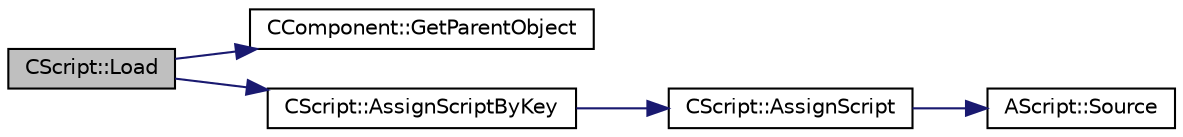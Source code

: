 digraph "CScript::Load"
{
 // LATEX_PDF_SIZE
  edge [fontname="Helvetica",fontsize="10",labelfontname="Helvetica",labelfontsize="10"];
  node [fontname="Helvetica",fontsize="10",shape=record];
  rankdir="LR";
  Node23 [label="CScript::Load",height=0.2,width=0.4,color="black", fillcolor="grey75", style="filled", fontcolor="black",tooltip="loads the component from saved state"];
  Node23 -> Node24 [color="midnightblue",fontsize="10",style="solid",fontname="Helvetica"];
  Node24 [label="CComponent::GetParentObject",height=0.2,width=0.4,color="black", fillcolor="white", style="filled",URL="$class_c_component.html#a460c951a4f15f3d4af3cb7216ab838d9",tooltip="parent object accessor"];
  Node23 -> Node25 [color="midnightblue",fontsize="10",style="solid",fontname="Helvetica"];
  Node25 [label="CScript::AssignScriptByKey",height=0.2,width=0.4,color="black", fillcolor="white", style="filled",URL="$class_c_script.html#a6dbae7090411b8b06124f054680ef991",tooltip="script mutator using factory key"];
  Node25 -> Node26 [color="midnightblue",fontsize="10",style="solid",fontname="Helvetica"];
  Node26 [label="CScript::AssignScript",height=0.2,width=0.4,color="black", fillcolor="white", style="filled",URL="$class_c_script.html#a3453293c2e800dd3b708cabec95cb548",tooltip=" "];
  Node26 -> Node27 [color="midnightblue",fontsize="10",style="solid",fontname="Helvetica"];
  Node27 [label="AScript::Source",height=0.2,width=0.4,color="black", fillcolor="white", style="filled",URL="$class_a_script.html#a836878b14aed1fa75e1bbbd70eb49a12",tooltip=" "];
}
